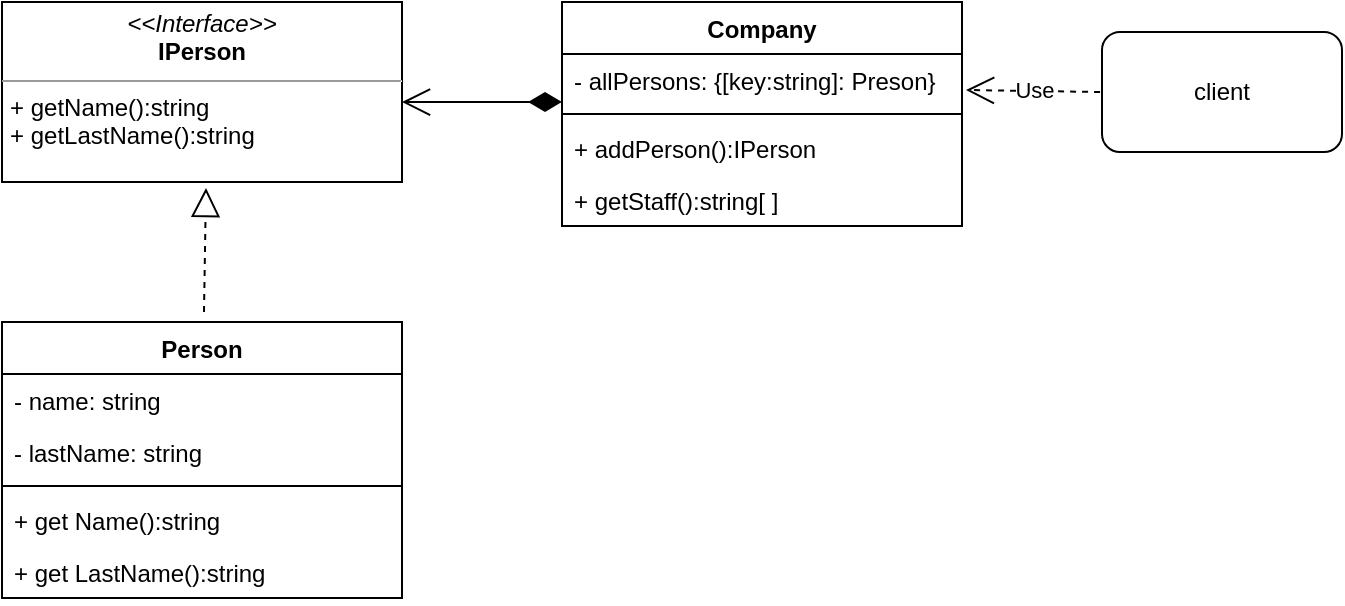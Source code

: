 <mxfile version="20.8.16" type="device"><diagram name="Page-1" id="KY69GH7PF-7IZM2q5loz"><mxGraphModel dx="1122" dy="706" grid="1" gridSize="10" guides="1" tooltips="1" connect="0" arrows="1" fold="1" page="1" pageScale="1" pageWidth="700" pageHeight="1000" math="0" shadow="0"><root><mxCell id="0"/><mxCell id="1" parent="0"/><mxCell id="P7_4SP1dIB8VJYyrVd2D-2" value="Person" style="swimlane;fontStyle=1;align=center;verticalAlign=top;childLayout=stackLayout;horizontal=1;startSize=26;horizontalStack=0;resizeParent=1;resizeParentMax=0;resizeLast=0;collapsible=1;marginBottom=0;" parent="1" vertex="1"><mxGeometry x="40" y="200" width="200" height="138" as="geometry"/></mxCell><mxCell id="P7_4SP1dIB8VJYyrVd2D-3" value="- name: string" style="text;strokeColor=none;fillColor=none;align=left;verticalAlign=top;spacingLeft=4;spacingRight=4;overflow=hidden;rotatable=0;points=[[0,0.5],[1,0.5]];portConstraint=eastwest;" parent="P7_4SP1dIB8VJYyrVd2D-2" vertex="1"><mxGeometry y="26" width="200" height="26" as="geometry"/></mxCell><mxCell id="P7_4SP1dIB8VJYyrVd2D-6" value="- lastName: string" style="text;strokeColor=none;fillColor=none;align=left;verticalAlign=top;spacingLeft=4;spacingRight=4;overflow=hidden;rotatable=0;points=[[0,0.5],[1,0.5]];portConstraint=eastwest;" parent="P7_4SP1dIB8VJYyrVd2D-2" vertex="1"><mxGeometry y="52" width="200" height="26" as="geometry"/></mxCell><mxCell id="P7_4SP1dIB8VJYyrVd2D-4" value="" style="line;strokeWidth=1;fillColor=none;align=left;verticalAlign=middle;spacingTop=-1;spacingLeft=3;spacingRight=3;rotatable=0;labelPosition=right;points=[];portConstraint=eastwest;strokeColor=inherit;" parent="P7_4SP1dIB8VJYyrVd2D-2" vertex="1"><mxGeometry y="78" width="200" height="8" as="geometry"/></mxCell><mxCell id="P7_4SP1dIB8VJYyrVd2D-5" value="+ get Name():string" style="text;strokeColor=none;fillColor=none;align=left;verticalAlign=top;spacingLeft=4;spacingRight=4;overflow=hidden;rotatable=0;points=[[0,0.5],[1,0.5]];portConstraint=eastwest;" parent="P7_4SP1dIB8VJYyrVd2D-2" vertex="1"><mxGeometry y="86" width="200" height="26" as="geometry"/></mxCell><mxCell id="P7_4SP1dIB8VJYyrVd2D-7" value="+ get LastName():string" style="text;strokeColor=none;fillColor=none;align=left;verticalAlign=top;spacingLeft=4;spacingRight=4;overflow=hidden;rotatable=0;points=[[0,0.5],[1,0.5]];portConstraint=eastwest;" parent="P7_4SP1dIB8VJYyrVd2D-2" vertex="1"><mxGeometry y="112" width="200" height="26" as="geometry"/></mxCell><mxCell id="P7_4SP1dIB8VJYyrVd2D-9" value="Company" style="swimlane;fontStyle=1;align=center;verticalAlign=top;childLayout=stackLayout;horizontal=1;startSize=26;horizontalStack=0;resizeParent=1;resizeParentMax=0;resizeLast=0;collapsible=1;marginBottom=0;" parent="1" vertex="1"><mxGeometry x="320" y="40" width="200" height="112" as="geometry"/></mxCell><mxCell id="P7_4SP1dIB8VJYyrVd2D-10" value="- allPersons: {[key:string]: Preson}" style="text;strokeColor=none;fillColor=none;align=left;verticalAlign=top;spacingLeft=4;spacingRight=4;overflow=hidden;rotatable=0;points=[[0,0.5],[1,0.5]];portConstraint=eastwest;" parent="P7_4SP1dIB8VJYyrVd2D-9" vertex="1"><mxGeometry y="26" width="200" height="26" as="geometry"/></mxCell><mxCell id="P7_4SP1dIB8VJYyrVd2D-12" value="" style="line;strokeWidth=1;fillColor=none;align=left;verticalAlign=middle;spacingTop=-1;spacingLeft=3;spacingRight=3;rotatable=0;labelPosition=right;points=[];portConstraint=eastwest;strokeColor=inherit;" parent="P7_4SP1dIB8VJYyrVd2D-9" vertex="1"><mxGeometry y="52" width="200" height="8" as="geometry"/></mxCell><mxCell id="P7_4SP1dIB8VJYyrVd2D-13" value="+ addPerson():IPerson" style="text;strokeColor=none;fillColor=none;align=left;verticalAlign=top;spacingLeft=4;spacingRight=4;overflow=hidden;rotatable=0;points=[[0,0.5],[1,0.5]];portConstraint=eastwest;" parent="P7_4SP1dIB8VJYyrVd2D-9" vertex="1"><mxGeometry y="60" width="200" height="26" as="geometry"/></mxCell><mxCell id="P7_4SP1dIB8VJYyrVd2D-14" value="+ getStaff():string[ ]" style="text;strokeColor=none;fillColor=none;align=left;verticalAlign=top;spacingLeft=4;spacingRight=4;overflow=hidden;rotatable=0;points=[[0,0.5],[1,0.5]];portConstraint=eastwest;" parent="P7_4SP1dIB8VJYyrVd2D-9" vertex="1"><mxGeometry y="86" width="200" height="26" as="geometry"/></mxCell><mxCell id="10" value="&lt;p style=&quot;margin:0px;margin-top:4px;text-align:center;&quot;&gt;&lt;i&gt;&amp;lt;&amp;lt;Interface&amp;gt;&amp;gt;&lt;/i&gt;&lt;br&gt;&lt;b&gt;IPerson&lt;/b&gt;&lt;/p&gt;&lt;hr size=&quot;1&quot;&gt;&lt;p style=&quot;margin:0px;margin-left:4px;&quot;&gt;+ getName():string&lt;br&gt;+ getLastName():string&lt;/p&gt;" style="verticalAlign=top;align=left;overflow=fill;fontSize=12;fontFamily=Helvetica;html=1;" parent="1" vertex="1"><mxGeometry x="40" y="40" width="200" height="90" as="geometry"/></mxCell><mxCell id="D0GAQu7EdKcRpUUdOP0v-12" value="" style="rounded=1;whiteSpace=wrap;html=1;" vertex="1" parent="1"><mxGeometry x="590" y="55" width="120" height="60" as="geometry"/></mxCell><mxCell id="D0GAQu7EdKcRpUUdOP0v-13" value="client" style="text;html=1;strokeColor=none;fillColor=none;align=center;verticalAlign=middle;whiteSpace=wrap;rounded=0;" vertex="1" parent="1"><mxGeometry x="620" y="70" width="60" height="30" as="geometry"/></mxCell><mxCell id="D0GAQu7EdKcRpUUdOP0v-15" value="Use" style="endArrow=open;endSize=12;dashed=1;html=1;rounded=0;exitX=-0.008;exitY=0.5;exitDx=0;exitDy=0;exitPerimeter=0;entryX=1.01;entryY=0.692;entryDx=0;entryDy=0;entryPerimeter=0;" edge="1" parent="1" source="D0GAQu7EdKcRpUUdOP0v-12" target="P7_4SP1dIB8VJYyrVd2D-10"><mxGeometry width="160" relative="1" as="geometry"><mxPoint x="290" y="260" as="sourcePoint"/><mxPoint x="450" y="260" as="targetPoint"/></mxGeometry></mxCell><mxCell id="D0GAQu7EdKcRpUUdOP0v-16" value="" style="endArrow=block;dashed=1;endFill=0;endSize=12;html=1;rounded=0;entryX=0.51;entryY=1.033;entryDx=0;entryDy=0;entryPerimeter=0;exitX=0.505;exitY=-0.036;exitDx=0;exitDy=0;exitPerimeter=0;" edge="1" parent="1" source="P7_4SP1dIB8VJYyrVd2D-2" target="10"><mxGeometry width="160" relative="1" as="geometry"><mxPoint x="290" y="260" as="sourcePoint"/><mxPoint x="450" y="260" as="targetPoint"/></mxGeometry></mxCell><mxCell id="D0GAQu7EdKcRpUUdOP0v-18" value="" style="endArrow=open;html=1;endSize=12;startArrow=diamondThin;startSize=14;startFill=1;edgeStyle=orthogonalEdgeStyle;align=left;verticalAlign=bottom;rounded=0;exitX=0;exitY=0.923;exitDx=0;exitDy=0;exitPerimeter=0;entryX=1;entryY=0.556;entryDx=0;entryDy=0;entryPerimeter=0;" edge="1" parent="1" source="P7_4SP1dIB8VJYyrVd2D-10" target="10"><mxGeometry x="-0.6" relative="1" as="geometry"><mxPoint x="270" y="110" as="sourcePoint"/><mxPoint x="260" y="90" as="targetPoint"/><Array as="points"/><mxPoint as="offset"/></mxGeometry></mxCell></root></mxGraphModel></diagram></mxfile>